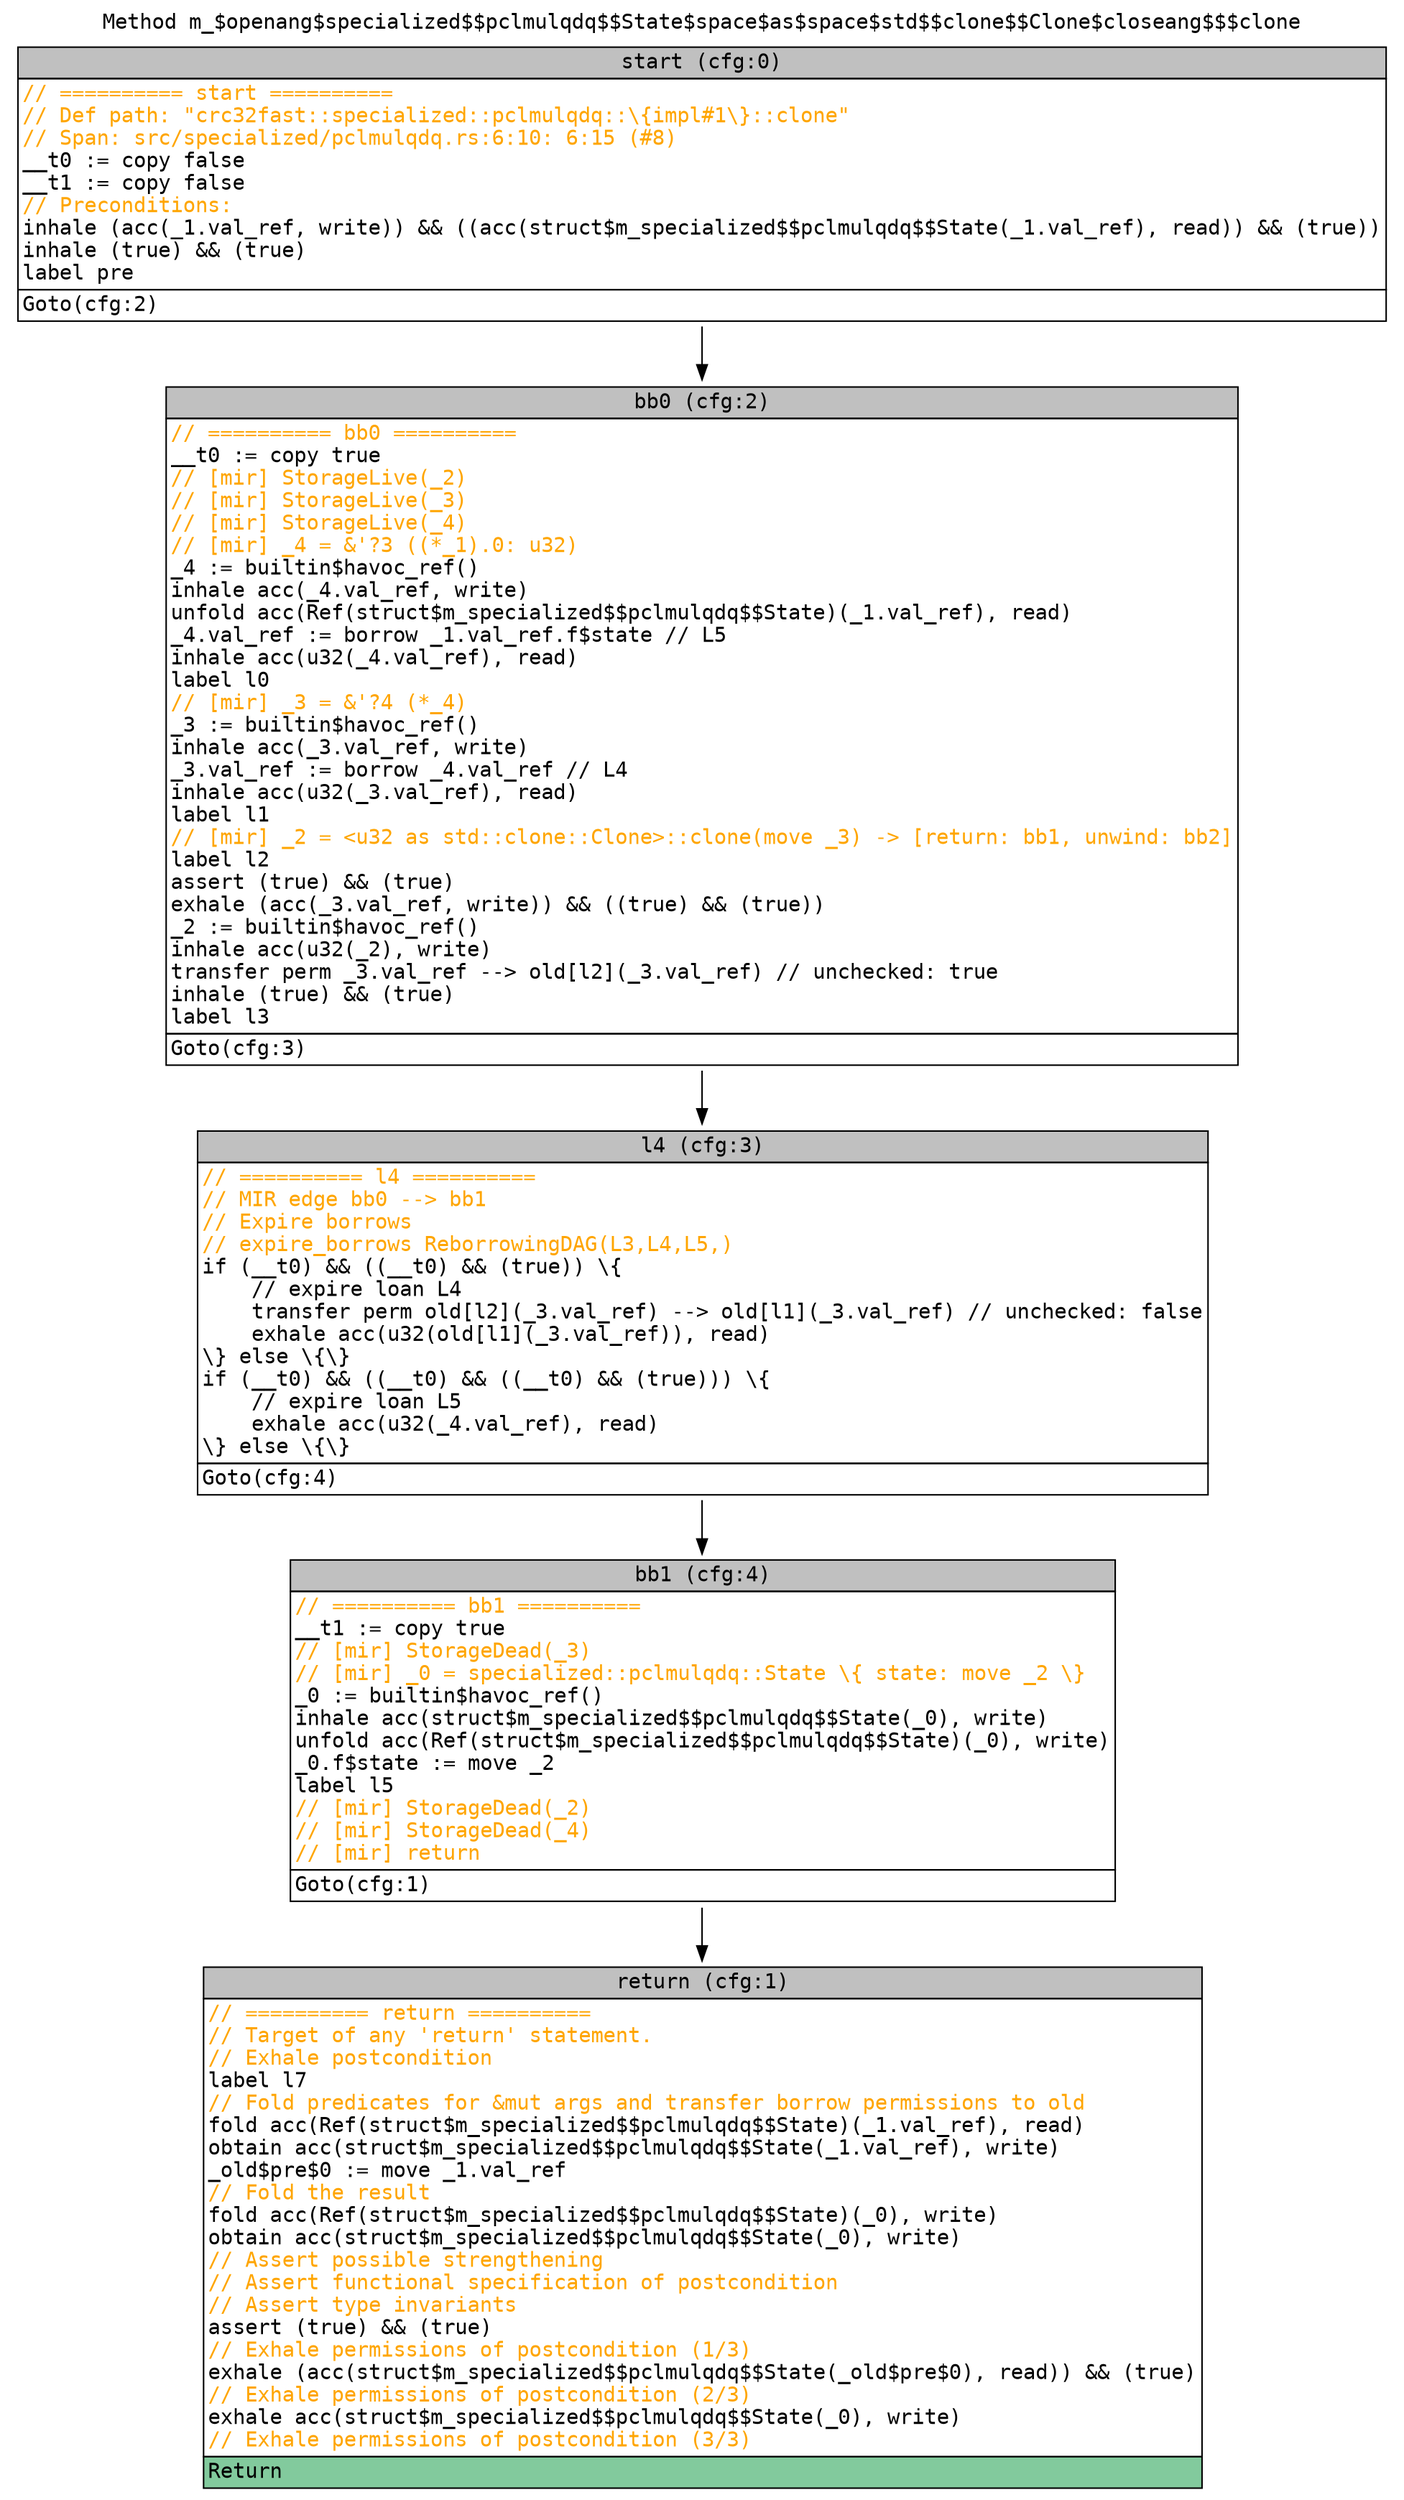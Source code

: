 digraph CFG {
graph [fontname=monospace];
node [fontname=monospace];
edge [fontname=monospace];
labelloc="t";
label="Method m_$openang$specialized$$pclmulqdq$$State$space$as$space$std$$clone$$Clone$closeang$$$clone";
"block_start" [shape=none,label=<<table border="0" cellborder="1" cellspacing="0"><tr><td bgcolor="gray" align="center">start (cfg:0)</td></tr><tr><td align="left" balign="left"><font color="orange">// ========== start ==========</font><br/><font color="orange">// Def path: "crc32fast::specialized::pclmulqdq::\{impl#1\}::clone"</font><br/><font color="orange">// Span: src/specialized/pclmulqdq.rs:6:10: 6:15 (#8)</font><br/>__t0 := copy false<br/>__t1 := copy false<br/><font color="orange">// Preconditions:</font><br/>inhale (acc(_1.val_ref, write)) &amp;&amp; ((acc(struct$m_specialized$$pclmulqdq$$State(_1.val_ref), read)) &amp;&amp; (true))<br/>inhale (true) &amp;&amp; (true)<br/>label pre</td></tr><tr><td align="left">Goto(cfg:2)<br/></td></tr></table>>];
"block_return" [shape=none,label=<<table border="0" cellborder="1" cellspacing="0"><tr><td bgcolor="gray" align="center">return (cfg:1)</td></tr><tr><td align="left" balign="left"><font color="orange">// ========== return ==========</font><br/><font color="orange">// Target of any 'return' statement.</font><br/><font color="orange">// Exhale postcondition</font><br/>label l7<br/><font color="orange">// Fold predicates for &amp;mut args and transfer borrow permissions to old</font><br/>fold acc(Ref(struct$m_specialized$$pclmulqdq$$State)(_1.val_ref), read)<br/>obtain acc(struct$m_specialized$$pclmulqdq$$State(_1.val_ref), write)<br/>_old$pre$0 := move _1.val_ref<br/><font color="orange">// Fold the result</font><br/>fold acc(Ref(struct$m_specialized$$pclmulqdq$$State)(_0), write)<br/>obtain acc(struct$m_specialized$$pclmulqdq$$State(_0), write)<br/><font color="orange">// Assert possible strengthening</font><br/><font color="orange">// Assert functional specification of postcondition</font><br/><font color="orange">// Assert type invariants</font><br/>assert (true) &amp;&amp; (true)<br/><font color="orange">// Exhale permissions of postcondition (1/3)</font><br/>exhale (acc(struct$m_specialized$$pclmulqdq$$State(_old$pre$0), read)) &amp;&amp; (true)<br/><font color="orange">// Exhale permissions of postcondition (2/3)</font><br/>exhale acc(struct$m_specialized$$pclmulqdq$$State(_0), write)<br/><font color="orange">// Exhale permissions of postcondition (3/3)</font></td></tr><tr><td align="left" bgcolor="#82CA9D">Return<br/></td></tr></table>>];
"block_bb0" [shape=none,label=<<table border="0" cellborder="1" cellspacing="0"><tr><td bgcolor="gray" align="center">bb0 (cfg:2)</td></tr><tr><td align="left" balign="left"><font color="orange">// ========== bb0 ==========</font><br/>__t0 := copy true<br/><font color="orange">// [mir] StorageLive(_2)</font><br/><font color="orange">// [mir] StorageLive(_3)</font><br/><font color="orange">// [mir] StorageLive(_4)</font><br/><font color="orange">// [mir] _4 = &amp;'?3 ((*_1).0: u32)</font><br/>_4 := builtin$havoc_ref()<br/>inhale acc(_4.val_ref, write)<br/>unfold acc(Ref(struct$m_specialized$$pclmulqdq$$State)(_1.val_ref), read)<br/>_4.val_ref := borrow _1.val_ref.f$state // L5<br/>inhale acc(u32(_4.val_ref), read)<br/>label l0<br/><font color="orange">// [mir] _3 = &amp;'?4 (*_4)</font><br/>_3 := builtin$havoc_ref()<br/>inhale acc(_3.val_ref, write)<br/>_3.val_ref := borrow _4.val_ref // L4<br/>inhale acc(u32(_3.val_ref), read)<br/>label l1<br/><font color="orange">// [mir] _2 = &lt;u32 as std::clone::Clone&gt;::clone(move _3) -&gt; [return: bb1, unwind: bb2]</font><br/>label l2<br/>assert (true) &amp;&amp; (true)<br/>exhale (acc(_3.val_ref, write)) &amp;&amp; ((true) &amp;&amp; (true))<br/>_2 := builtin$havoc_ref()<br/>inhale acc(u32(_2), write)<br/>transfer perm _3.val_ref --&gt; old[l2](_3.val_ref) // unchecked: true<br/>inhale (true) &amp;&amp; (true)<br/>label l3</td></tr><tr><td align="left">Goto(cfg:3)<br/></td></tr></table>>];
"block_l4" [shape=none,label=<<table border="0" cellborder="1" cellspacing="0"><tr><td bgcolor="gray" align="center">l4 (cfg:3)</td></tr><tr><td align="left" balign="left"><font color="orange">// ========== l4 ==========</font><br/><font color="orange">// MIR edge bb0 --&gt; bb1</font><br/><font color="orange">// Expire borrows</font><br/><font color="orange">// expire_borrows ReborrowingDAG(L3,L4,L5,)</font><br/>if (__t0) &amp;&amp; ((__t0) &amp;&amp; (true)) \{<br/>    // expire loan L4<br/>    transfer perm old[l2](_3.val_ref) --&gt; old[l1](_3.val_ref) // unchecked: false<br/>    exhale acc(u32(old[l1](_3.val_ref)), read)<br/>\} else \{\}<br/>if (__t0) &amp;&amp; ((__t0) &amp;&amp; ((__t0) &amp;&amp; (true))) \{<br/>    // expire loan L5<br/>    exhale acc(u32(_4.val_ref), read)<br/>\} else \{\}</td></tr><tr><td align="left">Goto(cfg:4)<br/></td></tr></table>>];
"block_bb1" [shape=none,label=<<table border="0" cellborder="1" cellspacing="0"><tr><td bgcolor="gray" align="center">bb1 (cfg:4)</td></tr><tr><td align="left" balign="left"><font color="orange">// ========== bb1 ==========</font><br/>__t1 := copy true<br/><font color="orange">// [mir] StorageDead(_3)</font><br/><font color="orange">// [mir] _0 = specialized::pclmulqdq::State \{ state: move _2 \}</font><br/>_0 := builtin$havoc_ref()<br/>inhale acc(struct$m_specialized$$pclmulqdq$$State(_0), write)<br/>unfold acc(Ref(struct$m_specialized$$pclmulqdq$$State)(_0), write)<br/>_0.f$state := move _2<br/>label l5<br/><font color="orange">// [mir] StorageDead(_2)</font><br/><font color="orange">// [mir] StorageDead(_4)</font><br/><font color="orange">// [mir] return</font></td></tr><tr><td align="left">Goto(cfg:1)<br/></td></tr></table>>];
"block_start" -> "block_bb0";
"block_bb0" -> "block_l4";
"block_l4" -> "block_bb1";
"block_bb1" -> "block_return";
}
